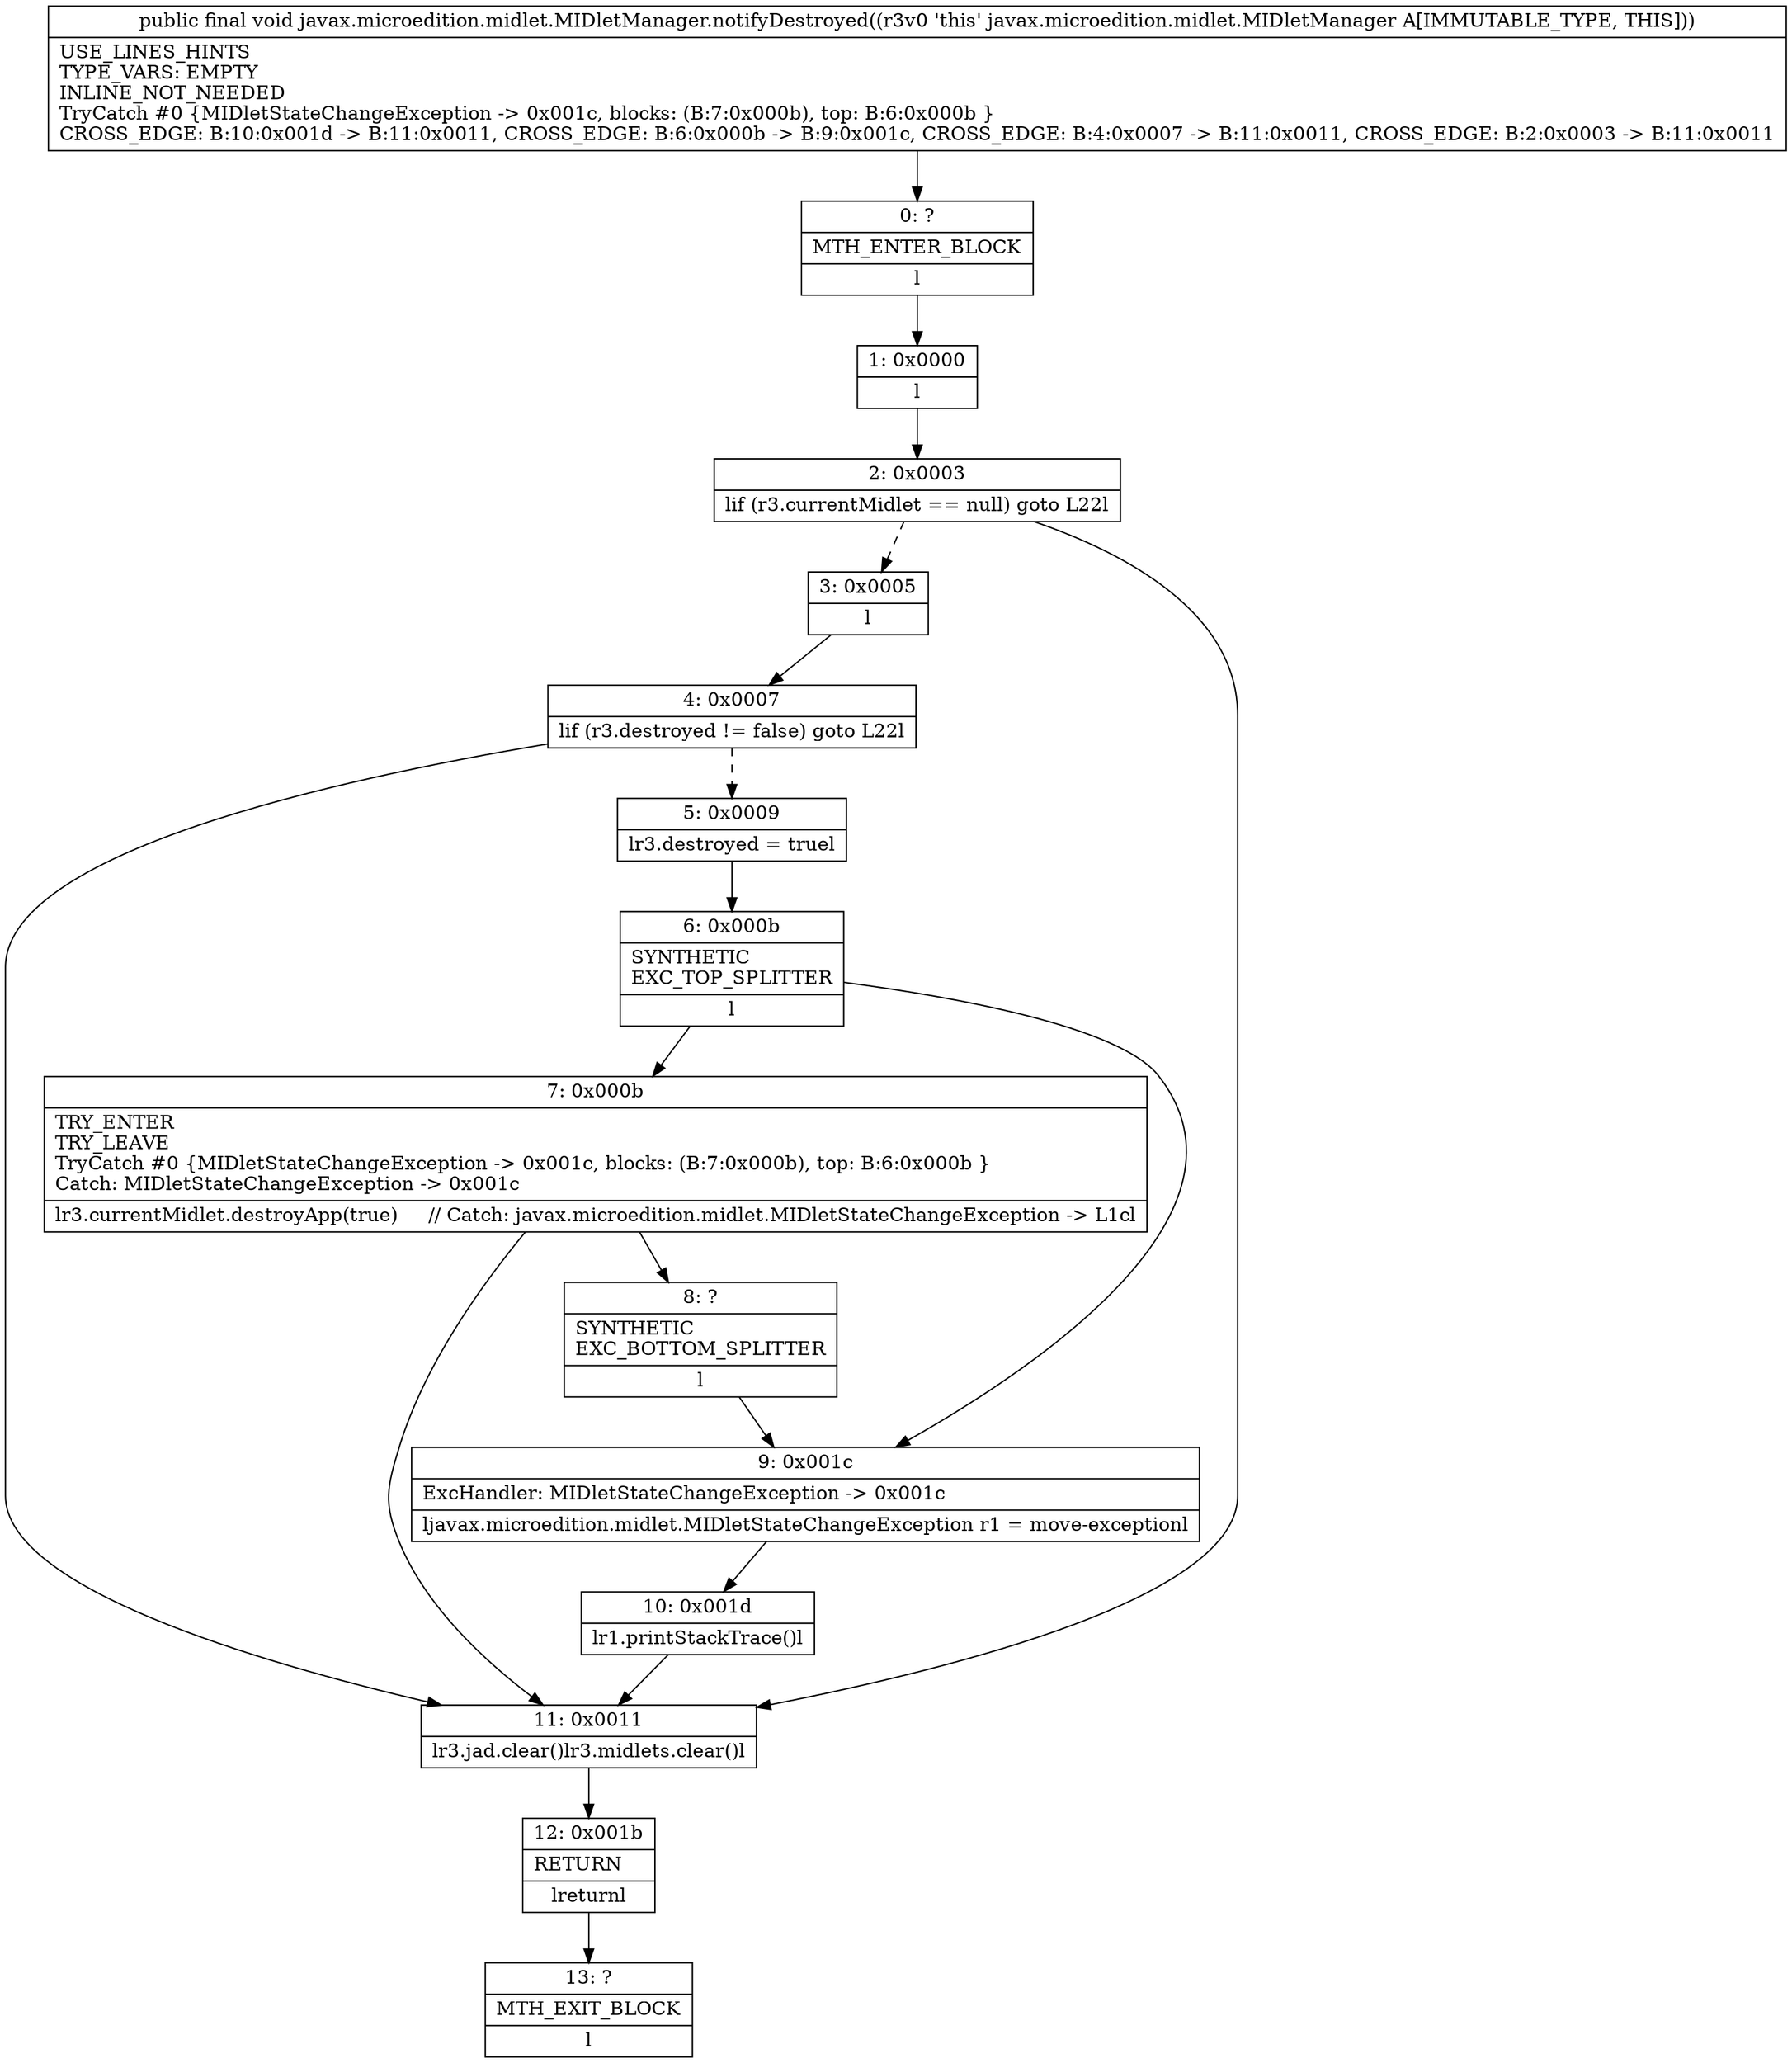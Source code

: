 digraph "CFG forjavax.microedition.midlet.MIDletManager.notifyDestroyed()V" {
Node_0 [shape=record,label="{0\:\ ?|MTH_ENTER_BLOCK\l|l}"];
Node_1 [shape=record,label="{1\:\ 0x0000|l}"];
Node_2 [shape=record,label="{2\:\ 0x0003|lif (r3.currentMidlet == null) goto L22l}"];
Node_3 [shape=record,label="{3\:\ 0x0005|l}"];
Node_4 [shape=record,label="{4\:\ 0x0007|lif (r3.destroyed != false) goto L22l}"];
Node_5 [shape=record,label="{5\:\ 0x0009|lr3.destroyed = truel}"];
Node_6 [shape=record,label="{6\:\ 0x000b|SYNTHETIC\lEXC_TOP_SPLITTER\l|l}"];
Node_7 [shape=record,label="{7\:\ 0x000b|TRY_ENTER\lTRY_LEAVE\lTryCatch #0 \{MIDletStateChangeException \-\> 0x001c, blocks: (B:7:0x000b), top: B:6:0x000b \}\lCatch: MIDletStateChangeException \-\> 0x001c\l|lr3.currentMidlet.destroyApp(true)     \/\/ Catch: javax.microedition.midlet.MIDletStateChangeException \-\> L1cl}"];
Node_8 [shape=record,label="{8\:\ ?|SYNTHETIC\lEXC_BOTTOM_SPLITTER\l|l}"];
Node_9 [shape=record,label="{9\:\ 0x001c|ExcHandler: MIDletStateChangeException \-\> 0x001c\l|ljavax.microedition.midlet.MIDletStateChangeException r1 = move\-exceptionl}"];
Node_10 [shape=record,label="{10\:\ 0x001d|lr1.printStackTrace()l}"];
Node_11 [shape=record,label="{11\:\ 0x0011|lr3.jad.clear()lr3.midlets.clear()l}"];
Node_12 [shape=record,label="{12\:\ 0x001b|RETURN\l|lreturnl}"];
Node_13 [shape=record,label="{13\:\ ?|MTH_EXIT_BLOCK\l|l}"];
MethodNode[shape=record,label="{public final void javax.microedition.midlet.MIDletManager.notifyDestroyed((r3v0 'this' javax.microedition.midlet.MIDletManager A[IMMUTABLE_TYPE, THIS]))  | USE_LINES_HINTS\lTYPE_VARS: EMPTY\lINLINE_NOT_NEEDED\lTryCatch #0 \{MIDletStateChangeException \-\> 0x001c, blocks: (B:7:0x000b), top: B:6:0x000b \}\lCROSS_EDGE: B:10:0x001d \-\> B:11:0x0011, CROSS_EDGE: B:6:0x000b \-\> B:9:0x001c, CROSS_EDGE: B:4:0x0007 \-\> B:11:0x0011, CROSS_EDGE: B:2:0x0003 \-\> B:11:0x0011\l}"];
MethodNode -> Node_0;
Node_0 -> Node_1;
Node_1 -> Node_2;
Node_2 -> Node_3[style=dashed];
Node_2 -> Node_11;
Node_3 -> Node_4;
Node_4 -> Node_5[style=dashed];
Node_4 -> Node_11;
Node_5 -> Node_6;
Node_6 -> Node_7;
Node_6 -> Node_9;
Node_7 -> Node_11;
Node_7 -> Node_8;
Node_8 -> Node_9;
Node_9 -> Node_10;
Node_10 -> Node_11;
Node_11 -> Node_12;
Node_12 -> Node_13;
}


